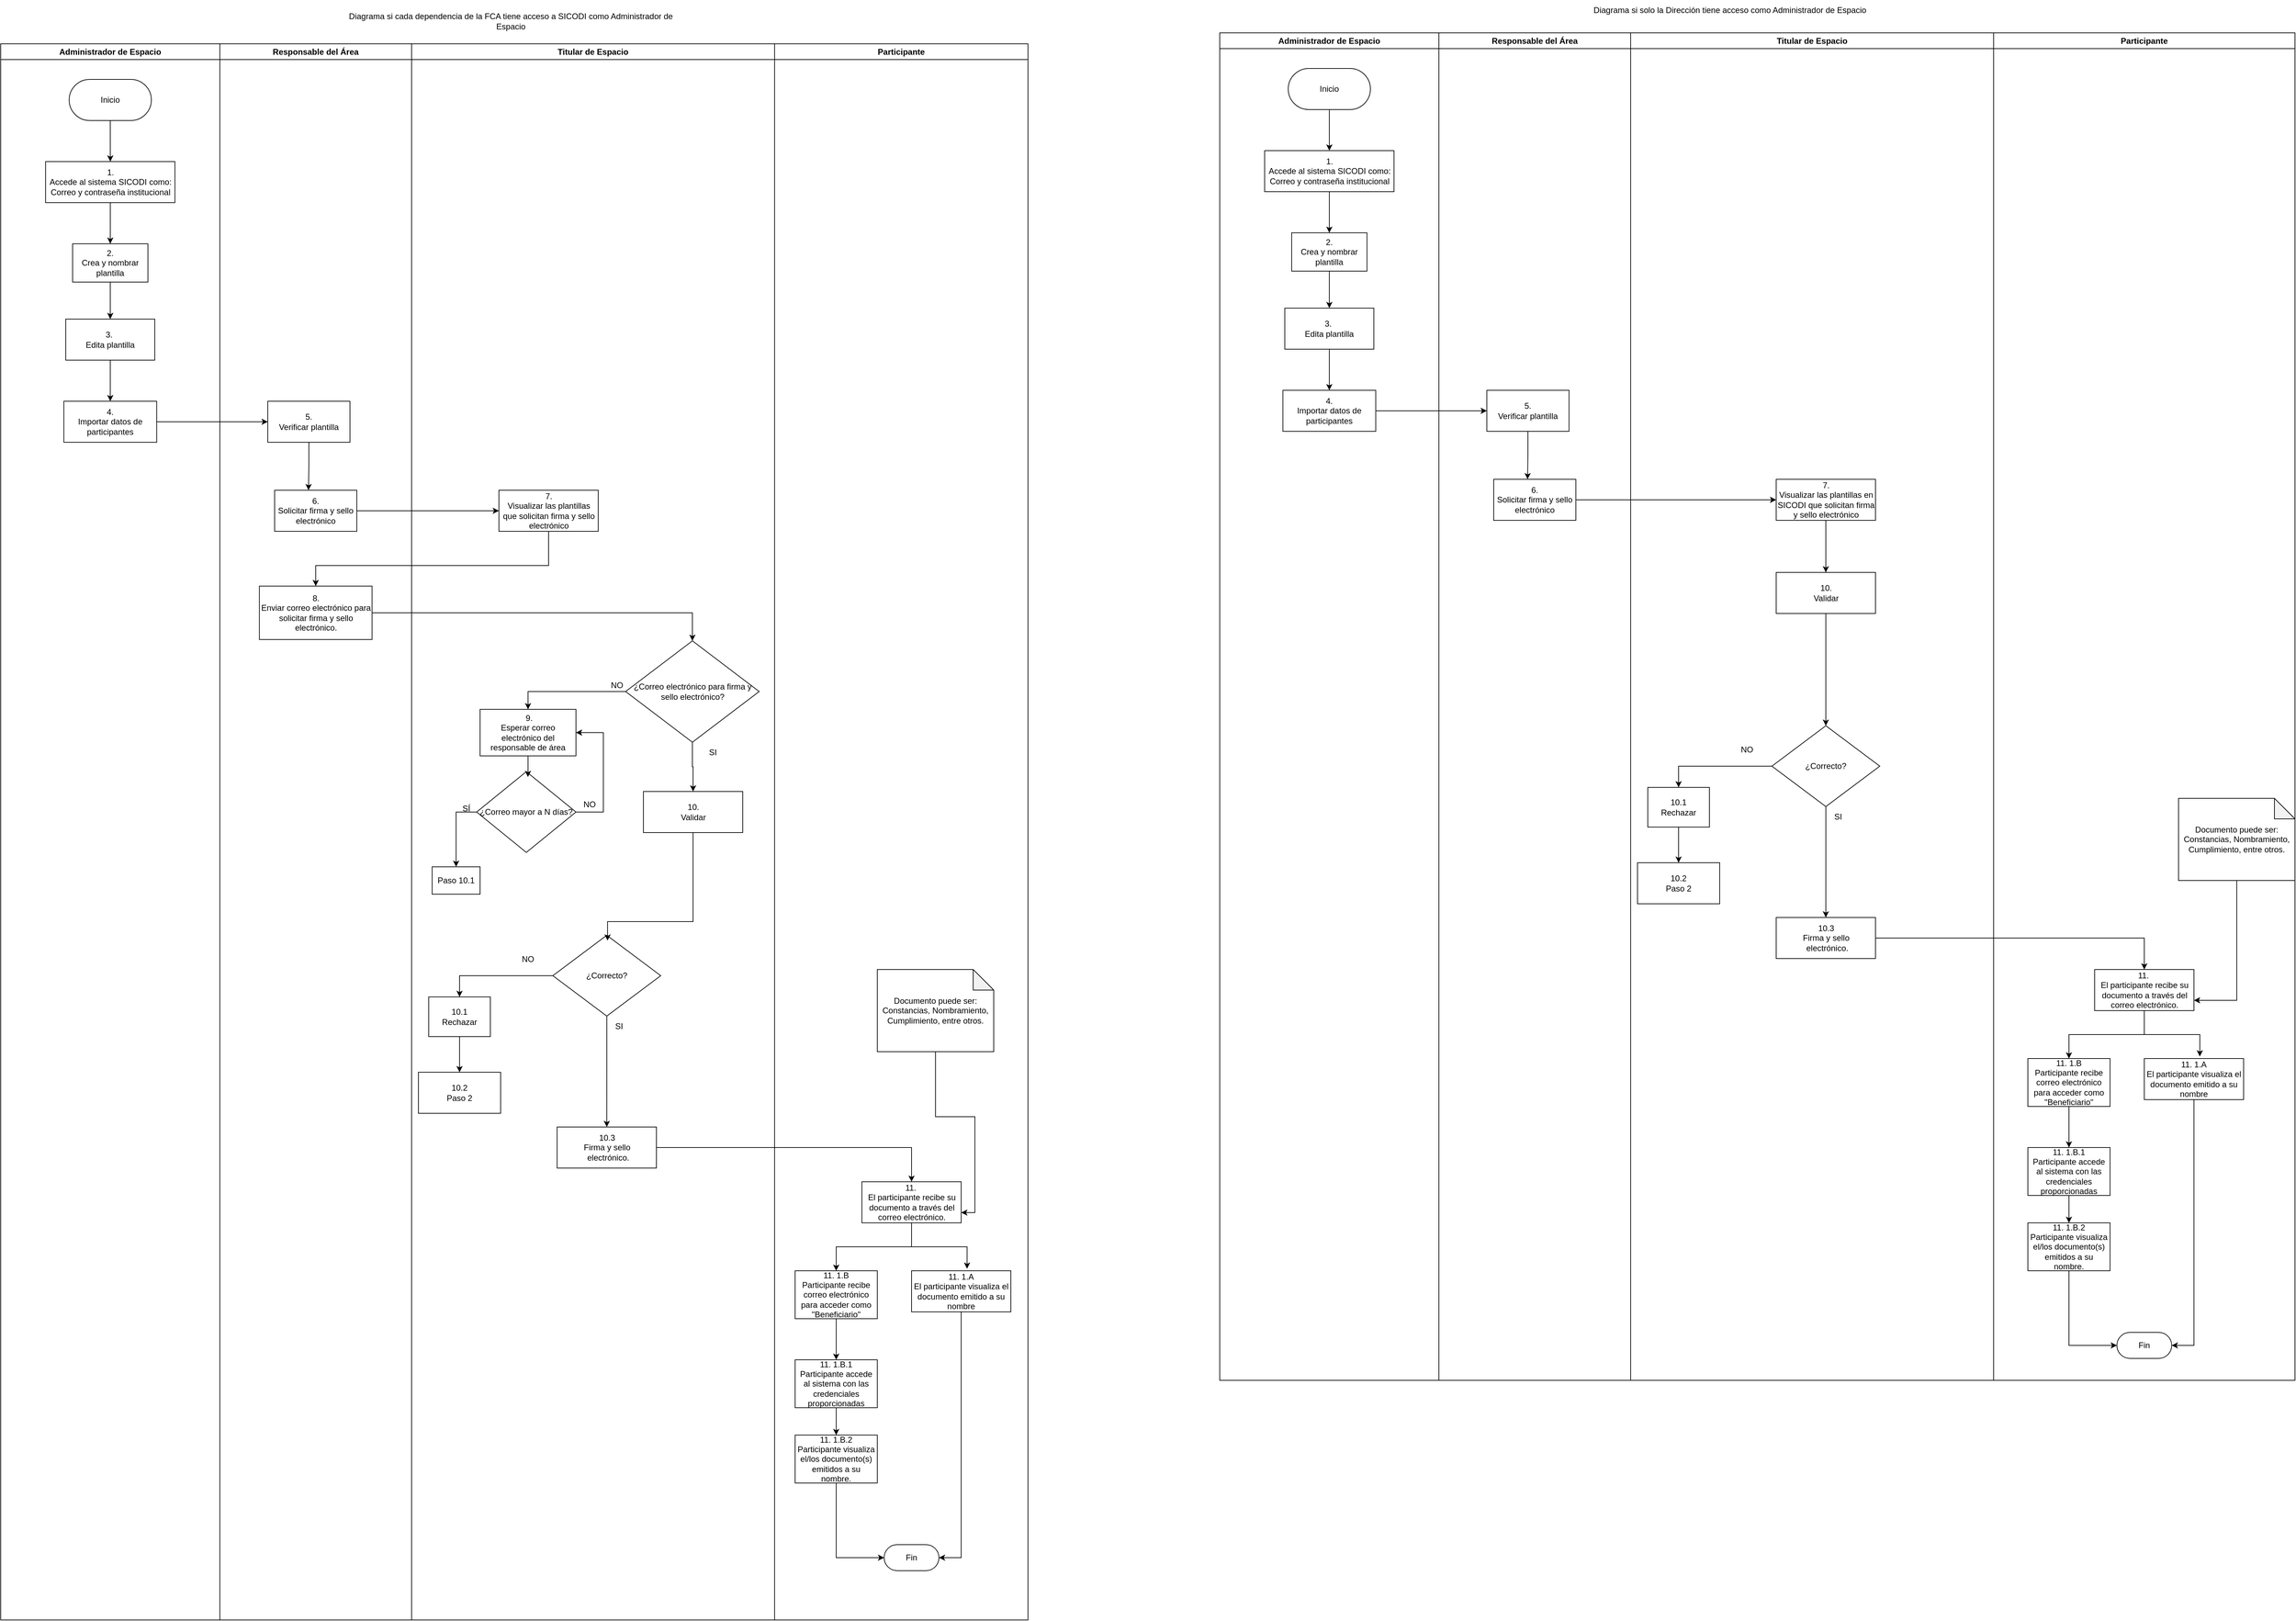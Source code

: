 <mxfile version="26.0.5">
  <diagram name="Page-1" id="e7e014a7-5840-1c2e-5031-d8a46d1fe8dd">
    <mxGraphModel dx="2417" dy="1107" grid="1" gridSize="10" guides="1" tooltips="1" connect="1" arrows="1" fold="1" page="1" pageScale="1" pageWidth="1169" pageHeight="826" background="none" math="0" shadow="0">
      <root>
        <mxCell id="0" />
        <mxCell id="1" parent="0" />
        <mxCell id="2" value="Administrador de Espacio" style="swimlane;whiteSpace=wrap" parent="1" vertex="1">
          <mxGeometry y="128" width="320" height="2302" as="geometry" />
        </mxCell>
        <mxCell id="5J1f-jiPpOXVaAHq2X4_-67" style="edgeStyle=orthogonalEdgeStyle;rounded=0;orthogonalLoop=1;jettySize=auto;html=1;" parent="2" source="fzZ7-fXXEc63i02S0-_m-42" target="fzZ7-fXXEc63i02S0-_m-44" edge="1">
          <mxGeometry relative="1" as="geometry" />
        </mxCell>
        <mxCell id="fzZ7-fXXEc63i02S0-_m-42" value="Inicio" style="rounded=1;whiteSpace=wrap;html=1;arcSize=50;" parent="2" vertex="1">
          <mxGeometry x="100.01" y="52" width="120" height="60" as="geometry" />
        </mxCell>
        <mxCell id="5J1f-jiPpOXVaAHq2X4_-68" style="edgeStyle=orthogonalEdgeStyle;rounded=0;orthogonalLoop=1;jettySize=auto;html=1;entryX=0.5;entryY=0;entryDx=0;entryDy=0;" parent="2" source="fzZ7-fXXEc63i02S0-_m-44" target="fzZ7-fXXEc63i02S0-_m-46" edge="1">
          <mxGeometry relative="1" as="geometry" />
        </mxCell>
        <mxCell id="fzZ7-fXXEc63i02S0-_m-44" value="&lt;div align=&quot;center&quot;&gt;1.&lt;br&gt;&lt;/div&gt;&lt;div&gt;Accede al sistema SICODI como: Correo y contraseña institucional&lt;/div&gt;" style="rounded=0;whiteSpace=wrap;html=1;" parent="2" vertex="1">
          <mxGeometry x="65.57" y="172" width="188.87" height="60" as="geometry" />
        </mxCell>
        <mxCell id="5J1f-jiPpOXVaAHq2X4_-69" style="edgeStyle=orthogonalEdgeStyle;rounded=0;orthogonalLoop=1;jettySize=auto;html=1;entryX=0.5;entryY=0;entryDx=0;entryDy=0;" parent="2" source="fzZ7-fXXEc63i02S0-_m-46" target="5J1f-jiPpOXVaAHq2X4_-41" edge="1">
          <mxGeometry relative="1" as="geometry" />
        </mxCell>
        <mxCell id="fzZ7-fXXEc63i02S0-_m-46" value="&lt;div&gt;2.&lt;br&gt;&lt;/div&gt;&lt;div&gt;Crea y nombrar plantilla&lt;br&gt;&lt;/div&gt;" style="rounded=0;whiteSpace=wrap;html=1;" parent="2" vertex="1">
          <mxGeometry x="105.01" y="292" width="110" height="56" as="geometry" />
        </mxCell>
        <mxCell id="5J1f-jiPpOXVaAHq2X4_-70" style="edgeStyle=orthogonalEdgeStyle;rounded=0;orthogonalLoop=1;jettySize=auto;html=1;exitX=0.5;exitY=1;exitDx=0;exitDy=0;entryX=0.5;entryY=0;entryDx=0;entryDy=0;" parent="2" source="5J1f-jiPpOXVaAHq2X4_-41" target="5J1f-jiPpOXVaAHq2X4_-42" edge="1">
          <mxGeometry relative="1" as="geometry" />
        </mxCell>
        <mxCell id="5J1f-jiPpOXVaAHq2X4_-41" value="&lt;div&gt;3.&amp;nbsp;&lt;/div&gt;&lt;div&gt;Edita plantilla&lt;/div&gt;" style="rounded=0;whiteSpace=wrap;html=1;" parent="2" vertex="1">
          <mxGeometry x="95.01" y="402" width="130" height="60" as="geometry" />
        </mxCell>
        <mxCell id="5J1f-jiPpOXVaAHq2X4_-42" value="&lt;div&gt;4.&lt;/div&gt;&lt;div&gt;Importar datos de participantes&lt;br&gt;&lt;/div&gt;" style="rounded=0;whiteSpace=wrap;html=1;" parent="2" vertex="1">
          <mxGeometry x="92.23" y="522" width="135.57" height="60" as="geometry" />
        </mxCell>
        <mxCell id="3" value="Responsable del Área" style="swimlane;whiteSpace=wrap" parent="1" vertex="1">
          <mxGeometry x="320" y="128" width="280" height="2302" as="geometry" />
        </mxCell>
        <mxCell id="5J1f-jiPpOXVaAHq2X4_-43" value="&lt;div&gt;5.&lt;/div&gt;&lt;div&gt;Verificar plantilla&lt;br&gt;&lt;/div&gt;" style="rounded=0;whiteSpace=wrap;html=1;" parent="3" vertex="1">
          <mxGeometry x="70" y="522" width="120" height="60" as="geometry" />
        </mxCell>
        <mxCell id="5J1f-jiPpOXVaAHq2X4_-44" value="&lt;div&gt;6.&lt;/div&gt;&lt;div&gt;Solicitar firma y sello electrónico&lt;br&gt;&lt;/div&gt;" style="rounded=0;whiteSpace=wrap;html=1;" parent="3" vertex="1">
          <mxGeometry x="80" y="652" width="120" height="60" as="geometry" />
        </mxCell>
        <mxCell id="5J1f-jiPpOXVaAHq2X4_-45" value="&lt;div&gt;8.&lt;/div&gt;Enviar correo electrónico para solicitar firma y sello electrónico." style="rounded=0;whiteSpace=wrap;html=1;" parent="3" vertex="1">
          <mxGeometry x="57.75" y="792" width="164.5" height="78" as="geometry" />
        </mxCell>
        <mxCell id="5J1f-jiPpOXVaAHq2X4_-72" style="edgeStyle=orthogonalEdgeStyle;rounded=0;orthogonalLoop=1;jettySize=auto;html=1;entryX=0.412;entryY=-0.002;entryDx=0;entryDy=0;entryPerimeter=0;" parent="3" source="5J1f-jiPpOXVaAHq2X4_-43" target="5J1f-jiPpOXVaAHq2X4_-44" edge="1">
          <mxGeometry relative="1" as="geometry" />
        </mxCell>
        <mxCell id="4" value="Titular de Espacio" style="swimlane;whiteSpace=wrap" parent="1" vertex="1">
          <mxGeometry x="600" y="128" width="530" height="2302" as="geometry" />
        </mxCell>
        <mxCell id="5J1f-jiPpOXVaAHq2X4_-46" value="&lt;div&gt;7.&lt;/div&gt;&lt;div&gt;Visualizar las plantillas que solicitan firma y sello electrónico&lt;br&gt;&lt;/div&gt;" style="rounded=0;whiteSpace=wrap;html=1;" parent="4" vertex="1">
          <mxGeometry x="127.5" y="652" width="145" height="60" as="geometry" />
        </mxCell>
        <mxCell id="5J1f-jiPpOXVaAHq2X4_-49" style="edgeStyle=orthogonalEdgeStyle;rounded=0;orthogonalLoop=1;jettySize=auto;html=1;entryX=0.5;entryY=0;entryDx=0;entryDy=0;" parent="4" source="5J1f-jiPpOXVaAHq2X4_-47" target="5J1f-jiPpOXVaAHq2X4_-48" edge="1">
          <mxGeometry relative="1" as="geometry" />
        </mxCell>
        <mxCell id="5J1f-jiPpOXVaAHq2X4_-50" style="edgeStyle=orthogonalEdgeStyle;rounded=0;orthogonalLoop=1;jettySize=auto;html=1;entryX=0.5;entryY=0;entryDx=0;entryDy=0;" parent="4" source="5J1f-jiPpOXVaAHq2X4_-47" target="5J1f-jiPpOXVaAHq2X4_-51" edge="1">
          <mxGeometry relative="1" as="geometry">
            <mxPoint x="410" y="1082" as="targetPoint" />
          </mxGeometry>
        </mxCell>
        <mxCell id="5J1f-jiPpOXVaAHq2X4_-47" value="¿Correo electrónico para firma y sello electrónico?" style="rhombus;whiteSpace=wrap;html=1;" parent="4" vertex="1">
          <mxGeometry x="312.5" y="872" width="195" height="148" as="geometry" />
        </mxCell>
        <mxCell id="5J1f-jiPpOXVaAHq2X4_-48" value="&lt;div&gt;&amp;nbsp;9.&lt;/div&gt;&lt;div&gt;Esperar correo electrónico del responsable de área&lt;/div&gt;" style="rounded=0;whiteSpace=wrap;html=1;" parent="4" vertex="1">
          <mxGeometry x="100" y="972" width="140" height="68" as="geometry" />
        </mxCell>
        <mxCell id="5J1f-jiPpOXVaAHq2X4_-51" value="10.&lt;br&gt;&lt;div&gt;Validar&lt;/div&gt;" style="rounded=0;whiteSpace=wrap;html=1;" parent="4" vertex="1">
          <mxGeometry x="338.5" y="1092" width="145" height="60" as="geometry" />
        </mxCell>
        <mxCell id="5J1f-jiPpOXVaAHq2X4_-56" style="edgeStyle=orthogonalEdgeStyle;rounded=0;orthogonalLoop=1;jettySize=auto;html=1;entryX=0.5;entryY=0;entryDx=0;entryDy=0;" parent="4" source="5J1f-jiPpOXVaAHq2X4_-52" target="5J1f-jiPpOXVaAHq2X4_-54" edge="1">
          <mxGeometry relative="1" as="geometry" />
        </mxCell>
        <mxCell id="5J1f-jiPpOXVaAHq2X4_-57" style="edgeStyle=orthogonalEdgeStyle;rounded=0;orthogonalLoop=1;jettySize=auto;html=1;" parent="4" source="5J1f-jiPpOXVaAHq2X4_-52" target="5J1f-jiPpOXVaAHq2X4_-53" edge="1">
          <mxGeometry relative="1" as="geometry" />
        </mxCell>
        <mxCell id="5J1f-jiPpOXVaAHq2X4_-52" value="¿Correcto?" style="rhombus;whiteSpace=wrap;html=1;" parent="4" vertex="1">
          <mxGeometry x="206.25" y="1302" width="157.5" height="118" as="geometry" />
        </mxCell>
        <mxCell id="5J1f-jiPpOXVaAHq2X4_-53" value="&lt;div&gt;10.3&lt;/div&gt;&lt;div&gt;Firma y sello&lt;/div&gt;&amp;nbsp;electrónico." style="rounded=0;whiteSpace=wrap;html=1;" parent="4" vertex="1">
          <mxGeometry x="212.5" y="1582" width="145" height="60" as="geometry" />
        </mxCell>
        <mxCell id="5J1f-jiPpOXVaAHq2X4_-58" style="edgeStyle=orthogonalEdgeStyle;rounded=0;orthogonalLoop=1;jettySize=auto;html=1;" parent="4" source="5J1f-jiPpOXVaAHq2X4_-54" target="5J1f-jiPpOXVaAHq2X4_-55" edge="1">
          <mxGeometry relative="1" as="geometry" />
        </mxCell>
        <mxCell id="5J1f-jiPpOXVaAHq2X4_-54" value="&lt;div&gt;10.1&lt;br&gt;&lt;/div&gt;&lt;div&gt;Rechazar&lt;/div&gt;" style="rounded=0;whiteSpace=wrap;html=1;" parent="4" vertex="1">
          <mxGeometry x="25" y="1392" width="90" height="58" as="geometry" />
        </mxCell>
        <mxCell id="5J1f-jiPpOXVaAHq2X4_-55" value="10.2&lt;br&gt;&lt;div&gt;Paso 2&lt;/div&gt;" style="rounded=0;whiteSpace=wrap;html=1;" parent="4" vertex="1">
          <mxGeometry x="10" y="1502" width="120" height="60" as="geometry" />
        </mxCell>
        <mxCell id="TSnaIQm4iTl3TKL8E2NF-4" value="NO" style="text;html=1;align=center;verticalAlign=middle;whiteSpace=wrap;rounded=0;" parent="4" vertex="1">
          <mxGeometry x="270" y="922" width="60" height="30" as="geometry" />
        </mxCell>
        <mxCell id="TSnaIQm4iTl3TKL8E2NF-5" value="SI" style="text;html=1;align=center;verticalAlign=middle;whiteSpace=wrap;rounded=0;" parent="4" vertex="1">
          <mxGeometry x="410" y="1020" width="60" height="30" as="geometry" />
        </mxCell>
        <mxCell id="TSnaIQm4iTl3TKL8E2NF-6" value="NO" style="text;html=1;align=center;verticalAlign=middle;whiteSpace=wrap;rounded=0;" parent="4" vertex="1">
          <mxGeometry x="140" y="1322" width="60" height="30" as="geometry" />
        </mxCell>
        <mxCell id="TSnaIQm4iTl3TKL8E2NF-8" value="SI" style="text;html=1;align=center;verticalAlign=middle;whiteSpace=wrap;rounded=0;" parent="4" vertex="1">
          <mxGeometry x="272.5" y="1420" width="60" height="30" as="geometry" />
        </mxCell>
        <mxCell id="4OVdlOTqd-Aykf6GKvNd-38" style="edgeStyle=orthogonalEdgeStyle;rounded=0;orthogonalLoop=1;jettySize=auto;html=1;entryX=0.507;entryY=0.066;entryDx=0;entryDy=0;entryPerimeter=0;" edge="1" parent="4" source="5J1f-jiPpOXVaAHq2X4_-51" target="5J1f-jiPpOXVaAHq2X4_-52">
          <mxGeometry relative="1" as="geometry">
            <Array as="points">
              <mxPoint x="411" y="1282" />
              <mxPoint x="286" y="1282" />
            </Array>
          </mxGeometry>
        </mxCell>
        <mxCell id="4OVdlOTqd-Aykf6GKvNd-47" style="edgeStyle=orthogonalEdgeStyle;rounded=0;orthogonalLoop=1;jettySize=auto;html=1;entryX=0.5;entryY=0;entryDx=0;entryDy=0;exitX=0;exitY=0.5;exitDx=0;exitDy=0;" edge="1" parent="4" source="4OVdlOTqd-Aykf6GKvNd-39" target="4OVdlOTqd-Aykf6GKvNd-41">
          <mxGeometry relative="1" as="geometry" />
        </mxCell>
        <mxCell id="4OVdlOTqd-Aykf6GKvNd-39" value="¿Correo mayor a N días?" style="rhombus;whiteSpace=wrap;html=1;" vertex="1" parent="4">
          <mxGeometry x="95" y="1063" width="145" height="118" as="geometry" />
        </mxCell>
        <mxCell id="4OVdlOTqd-Aykf6GKvNd-40" style="edgeStyle=orthogonalEdgeStyle;rounded=0;orthogonalLoop=1;jettySize=auto;html=1;entryX=0.516;entryY=0.066;entryDx=0;entryDy=0;entryPerimeter=0;" edge="1" parent="4" source="5J1f-jiPpOXVaAHq2X4_-48" target="4OVdlOTqd-Aykf6GKvNd-39">
          <mxGeometry relative="1" as="geometry" />
        </mxCell>
        <mxCell id="4OVdlOTqd-Aykf6GKvNd-41" value="Paso 10.1" style="rounded=0;whiteSpace=wrap;html=1;" vertex="1" parent="4">
          <mxGeometry x="30" y="1202" width="70" height="40" as="geometry" />
        </mxCell>
        <mxCell id="4OVdlOTqd-Aykf6GKvNd-49" value="NO" style="text;html=1;align=center;verticalAlign=middle;whiteSpace=wrap;rounded=0;" vertex="1" parent="4">
          <mxGeometry x="230" y="1096" width="60" height="30" as="geometry" />
        </mxCell>
        <mxCell id="4OVdlOTqd-Aykf6GKvNd-51" value="" style="endArrow=classic;html=1;rounded=0;exitX=1;exitY=0.5;exitDx=0;exitDy=0;entryX=1;entryY=0.5;entryDx=0;entryDy=0;" edge="1" parent="4" source="4OVdlOTqd-Aykf6GKvNd-39" target="5J1f-jiPpOXVaAHq2X4_-48">
          <mxGeometry width="50" height="50" relative="1" as="geometry">
            <mxPoint x="250" y="1122" as="sourcePoint" />
            <mxPoint x="280" y="1012" as="targetPoint" />
            <Array as="points">
              <mxPoint x="280" y="1122" />
              <mxPoint x="280" y="1006" />
            </Array>
          </mxGeometry>
        </mxCell>
        <mxCell id="5J1f-jiPpOXVaAHq2X4_-62" style="edgeStyle=orthogonalEdgeStyle;rounded=0;orthogonalLoop=1;jettySize=auto;html=1;" parent="1" source="5J1f-jiPpOXVaAHq2X4_-44" target="5J1f-jiPpOXVaAHq2X4_-46" edge="1">
          <mxGeometry relative="1" as="geometry" />
        </mxCell>
        <mxCell id="5J1f-jiPpOXVaAHq2X4_-65" value="" style="endArrow=classic;html=1;rounded=0;exitX=0.5;exitY=1;exitDx=0;exitDy=0;entryX=0.5;entryY=0;entryDx=0;entryDy=0;" parent="1" source="5J1f-jiPpOXVaAHq2X4_-46" target="5J1f-jiPpOXVaAHq2X4_-45" edge="1">
          <mxGeometry width="50" height="50" relative="1" as="geometry">
            <mxPoint x="1100" y="1020" as="sourcePoint" />
            <mxPoint x="1150" y="970" as="targetPoint" />
            <Array as="points">
              <mxPoint x="800" y="890" />
              <mxPoint x="460" y="890" />
            </Array>
          </mxGeometry>
        </mxCell>
        <mxCell id="5J1f-jiPpOXVaAHq2X4_-71" style="edgeStyle=orthogonalEdgeStyle;rounded=0;orthogonalLoop=1;jettySize=auto;html=1;entryX=0;entryY=0.5;entryDx=0;entryDy=0;" parent="1" source="5J1f-jiPpOXVaAHq2X4_-42" target="5J1f-jiPpOXVaAHq2X4_-43" edge="1">
          <mxGeometry relative="1" as="geometry" />
        </mxCell>
        <mxCell id="5J1f-jiPpOXVaAHq2X4_-74" style="edgeStyle=orthogonalEdgeStyle;rounded=0;orthogonalLoop=1;jettySize=auto;html=1;entryX=0.5;entryY=0;entryDx=0;entryDy=0;" parent="1" source="5J1f-jiPpOXVaAHq2X4_-45" target="5J1f-jiPpOXVaAHq2X4_-47" edge="1">
          <mxGeometry relative="1" as="geometry" />
        </mxCell>
        <mxCell id="TSnaIQm4iTl3TKL8E2NF-31" value="Participante" style="swimlane;whiteSpace=wrap;html=1;" parent="1" vertex="1">
          <mxGeometry x="1130" y="128" width="370" height="2302" as="geometry" />
        </mxCell>
        <mxCell id="5J1f-jiPpOXVaAHq2X4_-76" value="Fin" style="rounded=1;whiteSpace=wrap;html=1;arcSize=50;" parent="TSnaIQm4iTl3TKL8E2NF-31" vertex="1">
          <mxGeometry x="160" y="2192" width="80" height="38" as="geometry" />
        </mxCell>
        <mxCell id="4OVdlOTqd-Aykf6GKvNd-8" style="edgeStyle=orthogonalEdgeStyle;rounded=0;orthogonalLoop=1;jettySize=auto;html=1;entryX=0.5;entryY=0;entryDx=0;entryDy=0;" edge="1" parent="TSnaIQm4iTl3TKL8E2NF-31" source="TSnaIQm4iTl3TKL8E2NF-32" target="4OVdlOTqd-Aykf6GKvNd-4">
          <mxGeometry relative="1" as="geometry" />
        </mxCell>
        <mxCell id="TSnaIQm4iTl3TKL8E2NF-32" value="&lt;div&gt;11.&amp;nbsp;&lt;/div&gt;&lt;div&gt;El participante recibe su documento a través del correo electrónico. &lt;/div&gt;" style="rounded=0;whiteSpace=wrap;html=1;" parent="TSnaIQm4iTl3TKL8E2NF-31" vertex="1">
          <mxGeometry x="127.5" y="1662" width="145" height="60" as="geometry" />
        </mxCell>
        <mxCell id="gqnUmsEZRy-foJ-LfT6I-5" style="edgeStyle=orthogonalEdgeStyle;rounded=0;orthogonalLoop=1;jettySize=auto;html=1;entryX=1;entryY=0.75;entryDx=0;entryDy=0;" parent="TSnaIQm4iTl3TKL8E2NF-31" source="TSnaIQm4iTl3TKL8E2NF-33" target="TSnaIQm4iTl3TKL8E2NF-32" edge="1">
          <mxGeometry relative="1" as="geometry" />
        </mxCell>
        <mxCell id="TSnaIQm4iTl3TKL8E2NF-33" value="Documento puede ser: Constancias, Nombramiento, Cumplimiento, entre otros." style="shape=note;whiteSpace=wrap;html=1;backgroundOutline=1;darkOpacity=0.05;" parent="TSnaIQm4iTl3TKL8E2NF-31" vertex="1">
          <mxGeometry x="150" y="1352" width="170" height="120" as="geometry" />
        </mxCell>
        <mxCell id="4OVdlOTqd-Aykf6GKvNd-7" style="edgeStyle=orthogonalEdgeStyle;rounded=0;orthogonalLoop=1;jettySize=auto;html=1;entryX=1;entryY=0.5;entryDx=0;entryDy=0;" edge="1" parent="TSnaIQm4iTl3TKL8E2NF-31" source="4OVdlOTqd-Aykf6GKvNd-5" target="5J1f-jiPpOXVaAHq2X4_-76">
          <mxGeometry relative="1" as="geometry" />
        </mxCell>
        <mxCell id="4OVdlOTqd-Aykf6GKvNd-5" value="&lt;div&gt;11. 1.A&lt;br&gt;&lt;/div&gt;&lt;div&gt;El participante visualiza el documento emitido a su nombre&lt;br&gt;&lt;/div&gt;" style="rounded=0;whiteSpace=wrap;html=1;" vertex="1" parent="TSnaIQm4iTl3TKL8E2NF-31">
          <mxGeometry x="200" y="1792" width="145" height="60" as="geometry" />
        </mxCell>
        <mxCell id="4OVdlOTqd-Aykf6GKvNd-6" style="edgeStyle=orthogonalEdgeStyle;rounded=0;orthogonalLoop=1;jettySize=auto;html=1;entryX=0.559;entryY=-0.05;entryDx=0;entryDy=0;entryPerimeter=0;" edge="1" parent="TSnaIQm4iTl3TKL8E2NF-31" source="TSnaIQm4iTl3TKL8E2NF-32" target="4OVdlOTqd-Aykf6GKvNd-5">
          <mxGeometry relative="1" as="geometry" />
        </mxCell>
        <mxCell id="4OVdlOTqd-Aykf6GKvNd-20" style="edgeStyle=orthogonalEdgeStyle;rounded=0;orthogonalLoop=1;jettySize=auto;html=1;entryX=0.5;entryY=0;entryDx=0;entryDy=0;" edge="1" parent="TSnaIQm4iTl3TKL8E2NF-31" source="4OVdlOTqd-Aykf6GKvNd-4" target="4OVdlOTqd-Aykf6GKvNd-19">
          <mxGeometry relative="1" as="geometry" />
        </mxCell>
        <mxCell id="4OVdlOTqd-Aykf6GKvNd-4" value="&lt;div&gt;11. 1.B&lt;br&gt;&lt;/div&gt;&lt;div&gt;Participante recibe correo electrónico para acceder como &quot;Beneficiario&quot;&lt;br&gt;&lt;/div&gt;" style="rounded=0;whiteSpace=wrap;html=1;" vertex="1" parent="TSnaIQm4iTl3TKL8E2NF-31">
          <mxGeometry x="30" y="1792" width="120" height="70" as="geometry" />
        </mxCell>
        <mxCell id="4OVdlOTqd-Aykf6GKvNd-36" style="edgeStyle=orthogonalEdgeStyle;rounded=0;orthogonalLoop=1;jettySize=auto;html=1;" edge="1" parent="TSnaIQm4iTl3TKL8E2NF-31" source="4OVdlOTqd-Aykf6GKvNd-19" target="4OVdlOTqd-Aykf6GKvNd-33">
          <mxGeometry relative="1" as="geometry" />
        </mxCell>
        <mxCell id="4OVdlOTqd-Aykf6GKvNd-19" value="&lt;div&gt;11. 1.B.1&lt;br&gt;&lt;/div&gt;&lt;div&gt;Participante accede al sistema con las credenciales proporcionadas&lt;br&gt;&lt;/div&gt;" style="rounded=0;whiteSpace=wrap;html=1;" vertex="1" parent="TSnaIQm4iTl3TKL8E2NF-31">
          <mxGeometry x="30" y="1922" width="120" height="70" as="geometry" />
        </mxCell>
        <mxCell id="4OVdlOTqd-Aykf6GKvNd-37" style="edgeStyle=orthogonalEdgeStyle;rounded=0;orthogonalLoop=1;jettySize=auto;html=1;entryX=0;entryY=0.5;entryDx=0;entryDy=0;exitX=0.5;exitY=1;exitDx=0;exitDy=0;" edge="1" parent="TSnaIQm4iTl3TKL8E2NF-31" source="4OVdlOTqd-Aykf6GKvNd-33" target="5J1f-jiPpOXVaAHq2X4_-76">
          <mxGeometry relative="1" as="geometry" />
        </mxCell>
        <mxCell id="4OVdlOTqd-Aykf6GKvNd-33" value="&lt;div&gt;11. 1.B.2&lt;br&gt;&lt;/div&gt;&lt;div&gt;Participante visualiza el/los documento(s) emitidos a su nombre.&lt;br&gt;&lt;/div&gt;" style="rounded=0;whiteSpace=wrap;html=1;" vertex="1" parent="TSnaIQm4iTl3TKL8E2NF-31">
          <mxGeometry x="30" y="2032" width="120" height="70" as="geometry" />
        </mxCell>
        <mxCell id="TSnaIQm4iTl3TKL8E2NF-34" style="edgeStyle=orthogonalEdgeStyle;rounded=0;orthogonalLoop=1;jettySize=auto;html=1;" parent="1" source="5J1f-jiPpOXVaAHq2X4_-53" target="TSnaIQm4iTl3TKL8E2NF-32" edge="1">
          <mxGeometry relative="1" as="geometry" />
        </mxCell>
        <mxCell id="4OVdlOTqd-Aykf6GKvNd-52" value="SÍ" style="text;html=1;align=center;verticalAlign=middle;whiteSpace=wrap;rounded=0;" vertex="1" parent="1">
          <mxGeometry x="650" y="1230" width="60" height="30" as="geometry" />
        </mxCell>
        <mxCell id="4OVdlOTqd-Aykf6GKvNd-54" value="Diagrama si cada dependencia de la FCA tiene acceso a SICODI como Administrador de Espacio" style="text;html=1;align=center;verticalAlign=middle;whiteSpace=wrap;rounded=0;" vertex="1" parent="1">
          <mxGeometry x="490" y="80" width="510" height="30" as="geometry" />
        </mxCell>
        <mxCell id="4OVdlOTqd-Aykf6GKvNd-55" value="Administrador de Espacio" style="swimlane;whiteSpace=wrap" vertex="1" parent="1">
          <mxGeometry x="1780" y="112" width="320" height="1968" as="geometry" />
        </mxCell>
        <mxCell id="4OVdlOTqd-Aykf6GKvNd-56" style="edgeStyle=orthogonalEdgeStyle;rounded=0;orthogonalLoop=1;jettySize=auto;html=1;" edge="1" parent="4OVdlOTqd-Aykf6GKvNd-55" source="4OVdlOTqd-Aykf6GKvNd-57" target="4OVdlOTqd-Aykf6GKvNd-59">
          <mxGeometry relative="1" as="geometry" />
        </mxCell>
        <mxCell id="4OVdlOTqd-Aykf6GKvNd-57" value="Inicio" style="rounded=1;whiteSpace=wrap;html=1;arcSize=50;" vertex="1" parent="4OVdlOTqd-Aykf6GKvNd-55">
          <mxGeometry x="100.01" y="52" width="120" height="60" as="geometry" />
        </mxCell>
        <mxCell id="4OVdlOTqd-Aykf6GKvNd-58" style="edgeStyle=orthogonalEdgeStyle;rounded=0;orthogonalLoop=1;jettySize=auto;html=1;entryX=0.5;entryY=0;entryDx=0;entryDy=0;" edge="1" parent="4OVdlOTqd-Aykf6GKvNd-55" source="4OVdlOTqd-Aykf6GKvNd-59" target="4OVdlOTqd-Aykf6GKvNd-61">
          <mxGeometry relative="1" as="geometry" />
        </mxCell>
        <mxCell id="4OVdlOTqd-Aykf6GKvNd-59" value="&lt;div align=&quot;center&quot;&gt;1.&lt;br&gt;&lt;/div&gt;&lt;div&gt;Accede al sistema SICODI como: Correo y contraseña institucional&lt;/div&gt;" style="rounded=0;whiteSpace=wrap;html=1;" vertex="1" parent="4OVdlOTqd-Aykf6GKvNd-55">
          <mxGeometry x="65.57" y="172" width="188.87" height="60" as="geometry" />
        </mxCell>
        <mxCell id="4OVdlOTqd-Aykf6GKvNd-60" style="edgeStyle=orthogonalEdgeStyle;rounded=0;orthogonalLoop=1;jettySize=auto;html=1;entryX=0.5;entryY=0;entryDx=0;entryDy=0;" edge="1" parent="4OVdlOTqd-Aykf6GKvNd-55" source="4OVdlOTqd-Aykf6GKvNd-61" target="4OVdlOTqd-Aykf6GKvNd-63">
          <mxGeometry relative="1" as="geometry" />
        </mxCell>
        <mxCell id="4OVdlOTqd-Aykf6GKvNd-61" value="&lt;div&gt;2.&lt;br&gt;&lt;/div&gt;&lt;div&gt;Crea y nombrar plantilla&lt;br&gt;&lt;/div&gt;" style="rounded=0;whiteSpace=wrap;html=1;" vertex="1" parent="4OVdlOTqd-Aykf6GKvNd-55">
          <mxGeometry x="105.01" y="292" width="110" height="56" as="geometry" />
        </mxCell>
        <mxCell id="4OVdlOTqd-Aykf6GKvNd-62" style="edgeStyle=orthogonalEdgeStyle;rounded=0;orthogonalLoop=1;jettySize=auto;html=1;exitX=0.5;exitY=1;exitDx=0;exitDy=0;entryX=0.5;entryY=0;entryDx=0;entryDy=0;" edge="1" parent="4OVdlOTqd-Aykf6GKvNd-55" source="4OVdlOTqd-Aykf6GKvNd-63" target="4OVdlOTqd-Aykf6GKvNd-64">
          <mxGeometry relative="1" as="geometry" />
        </mxCell>
        <mxCell id="4OVdlOTqd-Aykf6GKvNd-63" value="&lt;div&gt;3.&amp;nbsp;&lt;/div&gt;&lt;div&gt;Edita plantilla&lt;/div&gt;" style="rounded=0;whiteSpace=wrap;html=1;" vertex="1" parent="4OVdlOTqd-Aykf6GKvNd-55">
          <mxGeometry x="95.01" y="402" width="130" height="60" as="geometry" />
        </mxCell>
        <mxCell id="4OVdlOTqd-Aykf6GKvNd-64" value="&lt;div&gt;4.&lt;/div&gt;&lt;div&gt;Importar datos de participantes&lt;br&gt;&lt;/div&gt;" style="rounded=0;whiteSpace=wrap;html=1;" vertex="1" parent="4OVdlOTqd-Aykf6GKvNd-55">
          <mxGeometry x="92.23" y="522" width="135.57" height="60" as="geometry" />
        </mxCell>
        <mxCell id="4OVdlOTqd-Aykf6GKvNd-65" value="Responsable del Área" style="swimlane;whiteSpace=wrap" vertex="1" parent="1">
          <mxGeometry x="2100" y="112" width="280" height="1968" as="geometry" />
        </mxCell>
        <mxCell id="4OVdlOTqd-Aykf6GKvNd-66" value="&lt;div&gt;5.&lt;/div&gt;&lt;div&gt;Verificar plantilla&lt;br&gt;&lt;/div&gt;" style="rounded=0;whiteSpace=wrap;html=1;" vertex="1" parent="4OVdlOTqd-Aykf6GKvNd-65">
          <mxGeometry x="70" y="522" width="120" height="60" as="geometry" />
        </mxCell>
        <mxCell id="4OVdlOTqd-Aykf6GKvNd-67" value="&lt;div&gt;6.&lt;/div&gt;&lt;div&gt;Solicitar firma y sello electrónico&lt;br&gt;&lt;/div&gt;" style="rounded=0;whiteSpace=wrap;html=1;" vertex="1" parent="4OVdlOTqd-Aykf6GKvNd-65">
          <mxGeometry x="80" y="652" width="120" height="60" as="geometry" />
        </mxCell>
        <mxCell id="4OVdlOTqd-Aykf6GKvNd-69" style="edgeStyle=orthogonalEdgeStyle;rounded=0;orthogonalLoop=1;jettySize=auto;html=1;entryX=0.412;entryY=-0.002;entryDx=0;entryDy=0;entryPerimeter=0;" edge="1" parent="4OVdlOTqd-Aykf6GKvNd-65" source="4OVdlOTqd-Aykf6GKvNd-66" target="4OVdlOTqd-Aykf6GKvNd-67">
          <mxGeometry relative="1" as="geometry" />
        </mxCell>
        <mxCell id="4OVdlOTqd-Aykf6GKvNd-70" value="Titular de Espacio" style="swimlane;whiteSpace=wrap" vertex="1" parent="1">
          <mxGeometry x="2380" y="112" width="530" height="1968" as="geometry" />
        </mxCell>
        <mxCell id="4OVdlOTqd-Aykf6GKvNd-118" style="edgeStyle=orthogonalEdgeStyle;rounded=0;orthogonalLoop=1;jettySize=auto;html=1;" edge="1" parent="4OVdlOTqd-Aykf6GKvNd-70" source="4OVdlOTqd-Aykf6GKvNd-71" target="4OVdlOTqd-Aykf6GKvNd-76">
          <mxGeometry relative="1" as="geometry" />
        </mxCell>
        <mxCell id="4OVdlOTqd-Aykf6GKvNd-71" value="&lt;div&gt;7.&lt;/div&gt;&lt;div&gt;Visualizar las plantillas en SICODI que solicitan firma y sello electrónico&lt;br&gt;&lt;/div&gt;" style="rounded=0;whiteSpace=wrap;html=1;" vertex="1" parent="4OVdlOTqd-Aykf6GKvNd-70">
          <mxGeometry x="212.5" y="652" width="145" height="60" as="geometry" />
        </mxCell>
        <mxCell id="4OVdlOTqd-Aykf6GKvNd-117" style="edgeStyle=orthogonalEdgeStyle;rounded=0;orthogonalLoop=1;jettySize=auto;html=1;entryX=0.5;entryY=0;entryDx=0;entryDy=0;" edge="1" parent="4OVdlOTqd-Aykf6GKvNd-70" source="4OVdlOTqd-Aykf6GKvNd-76" target="4OVdlOTqd-Aykf6GKvNd-79">
          <mxGeometry relative="1" as="geometry" />
        </mxCell>
        <mxCell id="4OVdlOTqd-Aykf6GKvNd-76" value="10.&lt;br&gt;&lt;div&gt;Validar&lt;/div&gt;" style="rounded=0;whiteSpace=wrap;html=1;" vertex="1" parent="4OVdlOTqd-Aykf6GKvNd-70">
          <mxGeometry x="212.5" y="788" width="145" height="60" as="geometry" />
        </mxCell>
        <mxCell id="4OVdlOTqd-Aykf6GKvNd-77" style="edgeStyle=orthogonalEdgeStyle;rounded=0;orthogonalLoop=1;jettySize=auto;html=1;entryX=0.5;entryY=0;entryDx=0;entryDy=0;" edge="1" parent="4OVdlOTqd-Aykf6GKvNd-70" source="4OVdlOTqd-Aykf6GKvNd-79" target="4OVdlOTqd-Aykf6GKvNd-82">
          <mxGeometry relative="1" as="geometry" />
        </mxCell>
        <mxCell id="4OVdlOTqd-Aykf6GKvNd-78" style="edgeStyle=orthogonalEdgeStyle;rounded=0;orthogonalLoop=1;jettySize=auto;html=1;" edge="1" parent="4OVdlOTqd-Aykf6GKvNd-70" source="4OVdlOTqd-Aykf6GKvNd-79" target="4OVdlOTqd-Aykf6GKvNd-80">
          <mxGeometry relative="1" as="geometry" />
        </mxCell>
        <mxCell id="4OVdlOTqd-Aykf6GKvNd-79" value="¿Correcto?" style="rhombus;whiteSpace=wrap;html=1;" vertex="1" parent="4OVdlOTqd-Aykf6GKvNd-70">
          <mxGeometry x="206.25" y="1012" width="157.5" height="118" as="geometry" />
        </mxCell>
        <mxCell id="4OVdlOTqd-Aykf6GKvNd-80" value="&lt;div&gt;10.3&lt;/div&gt;&lt;div&gt;Firma y sello&lt;/div&gt;&amp;nbsp;electrónico." style="rounded=0;whiteSpace=wrap;html=1;" vertex="1" parent="4OVdlOTqd-Aykf6GKvNd-70">
          <mxGeometry x="212.5" y="1292" width="145" height="60" as="geometry" />
        </mxCell>
        <mxCell id="4OVdlOTqd-Aykf6GKvNd-81" style="edgeStyle=orthogonalEdgeStyle;rounded=0;orthogonalLoop=1;jettySize=auto;html=1;" edge="1" parent="4OVdlOTqd-Aykf6GKvNd-70" source="4OVdlOTqd-Aykf6GKvNd-82" target="4OVdlOTqd-Aykf6GKvNd-83">
          <mxGeometry relative="1" as="geometry" />
        </mxCell>
        <mxCell id="4OVdlOTqd-Aykf6GKvNd-82" value="&lt;div&gt;10.1&lt;br&gt;&lt;/div&gt;&lt;div&gt;Rechazar&lt;/div&gt;" style="rounded=0;whiteSpace=wrap;html=1;" vertex="1" parent="4OVdlOTqd-Aykf6GKvNd-70">
          <mxGeometry x="25" y="1102" width="90" height="58" as="geometry" />
        </mxCell>
        <mxCell id="4OVdlOTqd-Aykf6GKvNd-83" value="10.2&lt;br&gt;&lt;div&gt;Paso 2&lt;/div&gt;" style="rounded=0;whiteSpace=wrap;html=1;" vertex="1" parent="4OVdlOTqd-Aykf6GKvNd-70">
          <mxGeometry x="10" y="1212" width="120" height="60" as="geometry" />
        </mxCell>
        <mxCell id="4OVdlOTqd-Aykf6GKvNd-86" value="NO" style="text;html=1;align=center;verticalAlign=middle;whiteSpace=wrap;rounded=0;" vertex="1" parent="4OVdlOTqd-Aykf6GKvNd-70">
          <mxGeometry x="140" y="1032" width="60" height="30" as="geometry" />
        </mxCell>
        <mxCell id="4OVdlOTqd-Aykf6GKvNd-87" value="SI" style="text;html=1;align=center;verticalAlign=middle;whiteSpace=wrap;rounded=0;" vertex="1" parent="4OVdlOTqd-Aykf6GKvNd-70">
          <mxGeometry x="272.5" y="1130" width="60" height="30" as="geometry" />
        </mxCell>
        <mxCell id="4OVdlOTqd-Aykf6GKvNd-95" style="edgeStyle=orthogonalEdgeStyle;rounded=0;orthogonalLoop=1;jettySize=auto;html=1;" edge="1" parent="1" source="4OVdlOTqd-Aykf6GKvNd-67" target="4OVdlOTqd-Aykf6GKvNd-71">
          <mxGeometry relative="1" as="geometry" />
        </mxCell>
        <mxCell id="4OVdlOTqd-Aykf6GKvNd-97" style="edgeStyle=orthogonalEdgeStyle;rounded=0;orthogonalLoop=1;jettySize=auto;html=1;entryX=0;entryY=0.5;entryDx=0;entryDy=0;" edge="1" parent="1" source="4OVdlOTqd-Aykf6GKvNd-64" target="4OVdlOTqd-Aykf6GKvNd-66">
          <mxGeometry relative="1" as="geometry" />
        </mxCell>
        <mxCell id="4OVdlOTqd-Aykf6GKvNd-99" value="Participante" style="swimlane;whiteSpace=wrap;html=1;" vertex="1" parent="1">
          <mxGeometry x="2910" y="112" width="440" height="1968" as="geometry" />
        </mxCell>
        <mxCell id="4OVdlOTqd-Aykf6GKvNd-100" value="Fin" style="rounded=1;whiteSpace=wrap;html=1;arcSize=50;" vertex="1" parent="4OVdlOTqd-Aykf6GKvNd-99">
          <mxGeometry x="180" y="1898" width="80" height="38" as="geometry" />
        </mxCell>
        <mxCell id="4OVdlOTqd-Aykf6GKvNd-101" style="edgeStyle=orthogonalEdgeStyle;rounded=0;orthogonalLoop=1;jettySize=auto;html=1;entryX=0.5;entryY=0;entryDx=0;entryDy=0;" edge="1" parent="4OVdlOTqd-Aykf6GKvNd-99" source="4OVdlOTqd-Aykf6GKvNd-102" target="4OVdlOTqd-Aykf6GKvNd-109">
          <mxGeometry relative="1" as="geometry" />
        </mxCell>
        <mxCell id="4OVdlOTqd-Aykf6GKvNd-102" value="&lt;div&gt;11.&amp;nbsp;&lt;/div&gt;&lt;div&gt;El participante recibe su documento a través del correo electrónico. &lt;/div&gt;" style="rounded=0;whiteSpace=wrap;html=1;" vertex="1" parent="4OVdlOTqd-Aykf6GKvNd-99">
          <mxGeometry x="147.5" y="1368" width="145" height="60" as="geometry" />
        </mxCell>
        <mxCell id="4OVdlOTqd-Aykf6GKvNd-103" style="edgeStyle=orthogonalEdgeStyle;rounded=0;orthogonalLoop=1;jettySize=auto;html=1;entryX=1;entryY=0.75;entryDx=0;entryDy=0;" edge="1" parent="4OVdlOTqd-Aykf6GKvNd-99" source="4OVdlOTqd-Aykf6GKvNd-104" target="4OVdlOTqd-Aykf6GKvNd-102">
          <mxGeometry relative="1" as="geometry" />
        </mxCell>
        <mxCell id="4OVdlOTqd-Aykf6GKvNd-104" value="Documento puede ser: Constancias, Nombramiento, Cumplimiento, entre otros." style="shape=note;whiteSpace=wrap;html=1;backgroundOutline=1;darkOpacity=0.05;" vertex="1" parent="4OVdlOTqd-Aykf6GKvNd-99">
          <mxGeometry x="270" y="1118" width="170" height="120" as="geometry" />
        </mxCell>
        <mxCell id="4OVdlOTqd-Aykf6GKvNd-105" style="edgeStyle=orthogonalEdgeStyle;rounded=0;orthogonalLoop=1;jettySize=auto;html=1;entryX=1;entryY=0.5;entryDx=0;entryDy=0;" edge="1" parent="4OVdlOTqd-Aykf6GKvNd-99" source="4OVdlOTqd-Aykf6GKvNd-106" target="4OVdlOTqd-Aykf6GKvNd-100">
          <mxGeometry relative="1" as="geometry" />
        </mxCell>
        <mxCell id="4OVdlOTqd-Aykf6GKvNd-106" value="&lt;div&gt;11. 1.A&lt;br&gt;&lt;/div&gt;&lt;div&gt;El participante visualiza el documento emitido a su nombre&lt;br&gt;&lt;/div&gt;" style="rounded=0;whiteSpace=wrap;html=1;" vertex="1" parent="4OVdlOTqd-Aykf6GKvNd-99">
          <mxGeometry x="220" y="1498" width="145" height="60" as="geometry" />
        </mxCell>
        <mxCell id="4OVdlOTqd-Aykf6GKvNd-107" style="edgeStyle=orthogonalEdgeStyle;rounded=0;orthogonalLoop=1;jettySize=auto;html=1;entryX=0.559;entryY=-0.05;entryDx=0;entryDy=0;entryPerimeter=0;" edge="1" parent="4OVdlOTqd-Aykf6GKvNd-99" source="4OVdlOTqd-Aykf6GKvNd-102" target="4OVdlOTqd-Aykf6GKvNd-106">
          <mxGeometry relative="1" as="geometry" />
        </mxCell>
        <mxCell id="4OVdlOTqd-Aykf6GKvNd-108" style="edgeStyle=orthogonalEdgeStyle;rounded=0;orthogonalLoop=1;jettySize=auto;html=1;entryX=0.5;entryY=0;entryDx=0;entryDy=0;" edge="1" parent="4OVdlOTqd-Aykf6GKvNd-99" source="4OVdlOTqd-Aykf6GKvNd-109" target="4OVdlOTqd-Aykf6GKvNd-111">
          <mxGeometry relative="1" as="geometry" />
        </mxCell>
        <mxCell id="4OVdlOTqd-Aykf6GKvNd-109" value="&lt;div&gt;11. 1.B&lt;br&gt;&lt;/div&gt;&lt;div&gt;Participante recibe correo electrónico para acceder como &quot;Beneficiario&quot;&lt;br&gt;&lt;/div&gt;" style="rounded=0;whiteSpace=wrap;html=1;" vertex="1" parent="4OVdlOTqd-Aykf6GKvNd-99">
          <mxGeometry x="50" y="1498" width="120" height="70" as="geometry" />
        </mxCell>
        <mxCell id="4OVdlOTqd-Aykf6GKvNd-110" style="edgeStyle=orthogonalEdgeStyle;rounded=0;orthogonalLoop=1;jettySize=auto;html=1;" edge="1" parent="4OVdlOTqd-Aykf6GKvNd-99" source="4OVdlOTqd-Aykf6GKvNd-111" target="4OVdlOTqd-Aykf6GKvNd-113">
          <mxGeometry relative="1" as="geometry" />
        </mxCell>
        <mxCell id="4OVdlOTqd-Aykf6GKvNd-111" value="&lt;div&gt;11. 1.B.1&lt;br&gt;&lt;/div&gt;&lt;div&gt;Participante accede al sistema con las credenciales proporcionadas&lt;br&gt;&lt;/div&gt;" style="rounded=0;whiteSpace=wrap;html=1;" vertex="1" parent="4OVdlOTqd-Aykf6GKvNd-99">
          <mxGeometry x="50" y="1628" width="120" height="70" as="geometry" />
        </mxCell>
        <mxCell id="4OVdlOTqd-Aykf6GKvNd-112" style="edgeStyle=orthogonalEdgeStyle;rounded=0;orthogonalLoop=1;jettySize=auto;html=1;entryX=0;entryY=0.5;entryDx=0;entryDy=0;exitX=0.5;exitY=1;exitDx=0;exitDy=0;" edge="1" parent="4OVdlOTqd-Aykf6GKvNd-99" source="4OVdlOTqd-Aykf6GKvNd-113" target="4OVdlOTqd-Aykf6GKvNd-100">
          <mxGeometry relative="1" as="geometry" />
        </mxCell>
        <mxCell id="4OVdlOTqd-Aykf6GKvNd-113" value="&lt;div&gt;11. 1.B.2&lt;br&gt;&lt;/div&gt;&lt;div&gt;Participante visualiza el/los documento(s) emitidos a su nombre.&lt;br&gt;&lt;/div&gt;" style="rounded=0;whiteSpace=wrap;html=1;" vertex="1" parent="4OVdlOTqd-Aykf6GKvNd-99">
          <mxGeometry x="50" y="1738" width="120" height="70" as="geometry" />
        </mxCell>
        <mxCell id="4OVdlOTqd-Aykf6GKvNd-114" style="edgeStyle=orthogonalEdgeStyle;rounded=0;orthogonalLoop=1;jettySize=auto;html=1;" edge="1" parent="1" source="4OVdlOTqd-Aykf6GKvNd-80" target="4OVdlOTqd-Aykf6GKvNd-102">
          <mxGeometry relative="1" as="geometry" />
        </mxCell>
        <mxCell id="4OVdlOTqd-Aykf6GKvNd-116" value="Diagrama si solo la Dirección tiene acceso como Administrador de Espacio" style="text;html=1;align=center;verticalAlign=middle;whiteSpace=wrap;rounded=0;" vertex="1" parent="1">
          <mxGeometry x="2270" y="64" width="510" height="30" as="geometry" />
        </mxCell>
      </root>
    </mxGraphModel>
  </diagram>
</mxfile>
